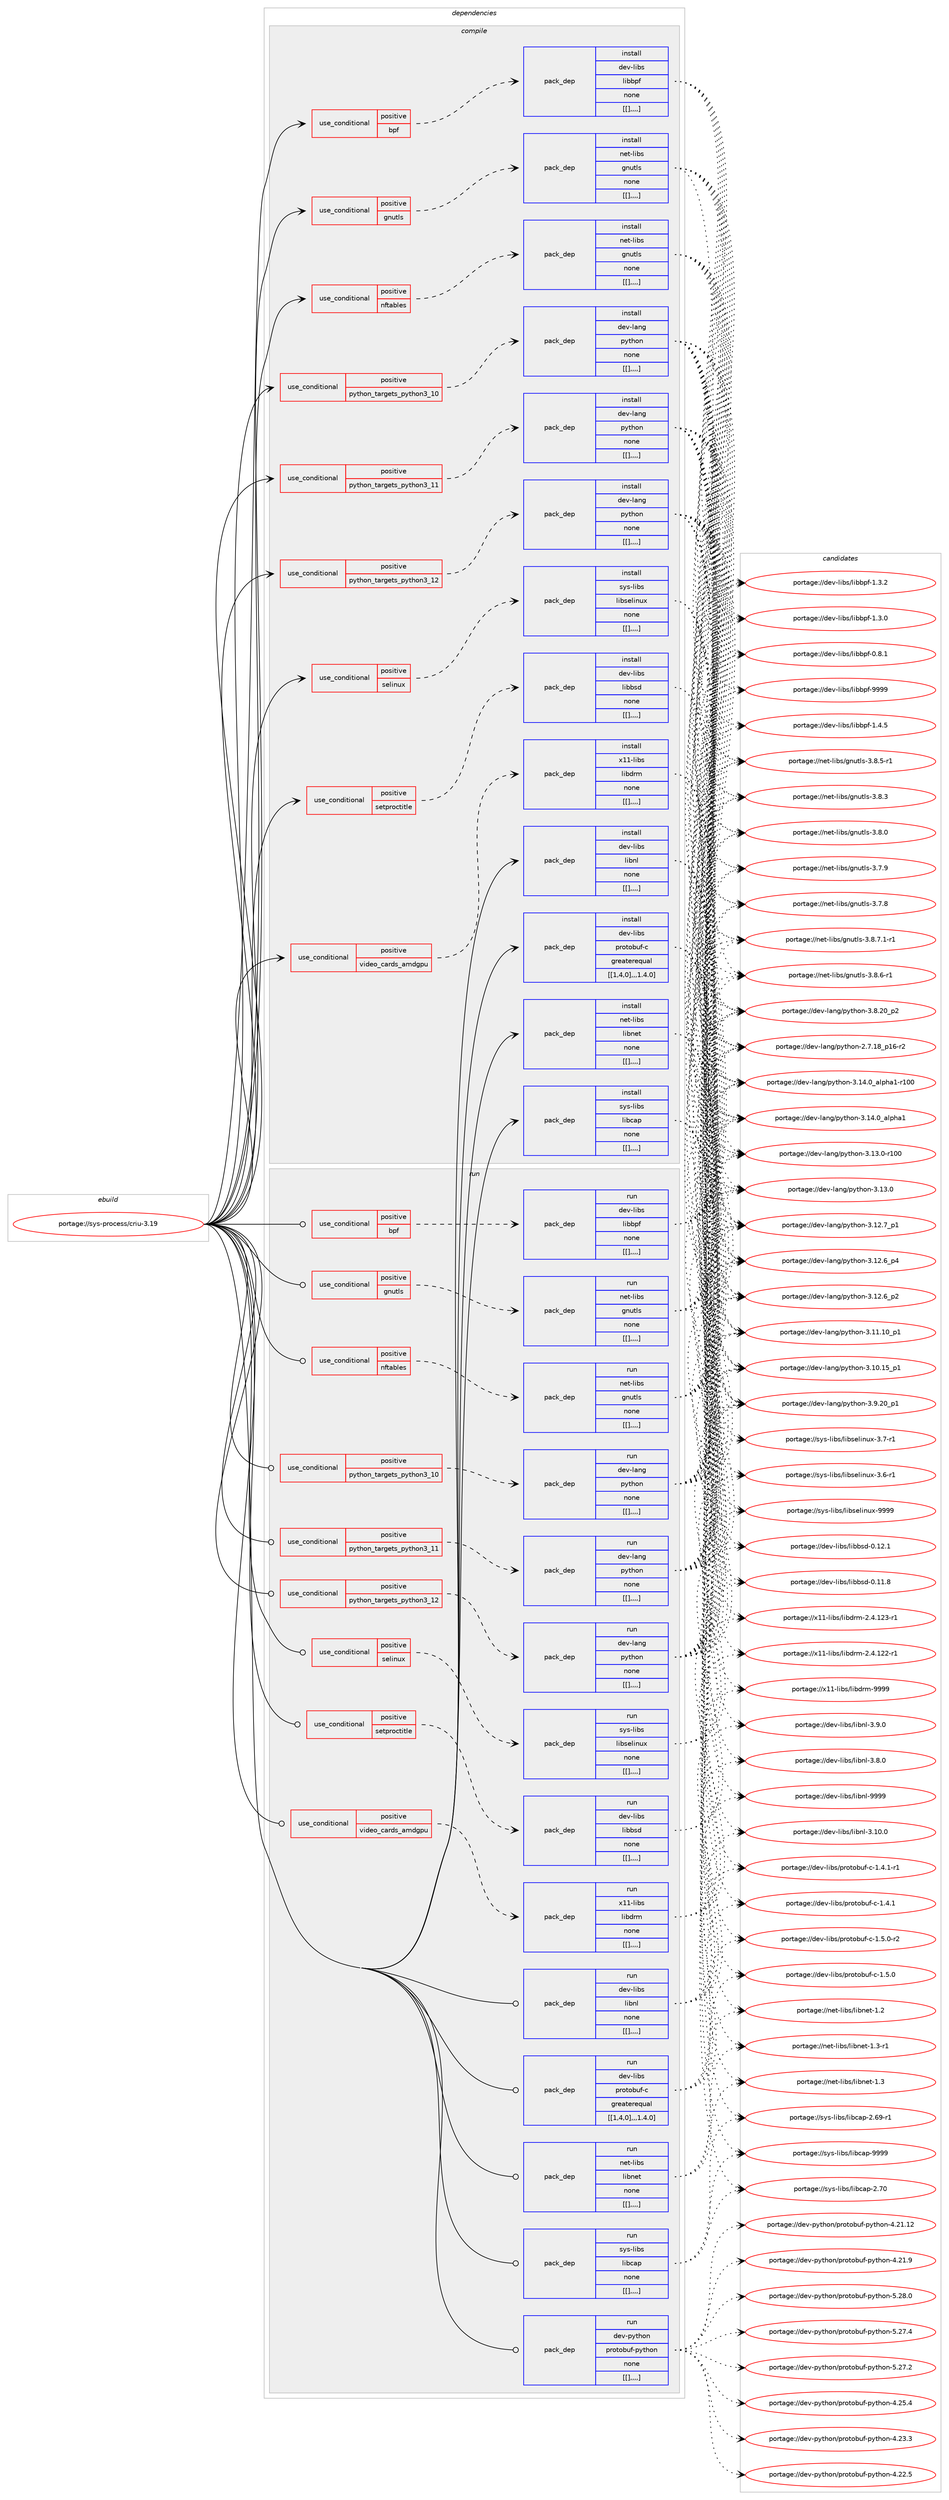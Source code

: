 digraph prolog {

# *************
# Graph options
# *************

newrank=true;
concentrate=true;
compound=true;
graph [rankdir=LR,fontname=Helvetica,fontsize=10,ranksep=1.5];#, ranksep=2.5, nodesep=0.2];
edge  [arrowhead=vee];
node  [fontname=Helvetica,fontsize=10];

# **********
# The ebuild
# **********

subgraph cluster_leftcol {
color=gray;
label=<<i>ebuild</i>>;
id [label="portage://sys-process/criu-3.19", color=red, width=4, href="../sys-process/criu-3.19.svg"];
}

# ****************
# The dependencies
# ****************

subgraph cluster_midcol {
color=gray;
label=<<i>dependencies</i>>;
subgraph cluster_compile {
fillcolor="#eeeeee";
style=filled;
label=<<i>compile</i>>;
subgraph cond125380 {
dependency467293 [label=<<TABLE BORDER="0" CELLBORDER="1" CELLSPACING="0" CELLPADDING="4"><TR><TD ROWSPAN="3" CELLPADDING="10">use_conditional</TD></TR><TR><TD>positive</TD></TR><TR><TD>bpf</TD></TR></TABLE>>, shape=none, color=red];
subgraph pack338648 {
dependency467311 [label=<<TABLE BORDER="0" CELLBORDER="1" CELLSPACING="0" CELLPADDING="4" WIDTH="220"><TR><TD ROWSPAN="6" CELLPADDING="30">pack_dep</TD></TR><TR><TD WIDTH="110">install</TD></TR><TR><TD>dev-libs</TD></TR><TR><TD>libbpf</TD></TR><TR><TD>none</TD></TR><TR><TD>[[],,,,]</TD></TR></TABLE>>, shape=none, color=blue];
}
dependency467293:e -> dependency467311:w [weight=20,style="dashed",arrowhead="vee"];
}
id:e -> dependency467293:w [weight=20,style="solid",arrowhead="vee"];
subgraph cond125394 {
dependency467318 [label=<<TABLE BORDER="0" CELLBORDER="1" CELLSPACING="0" CELLPADDING="4"><TR><TD ROWSPAN="3" CELLPADDING="10">use_conditional</TD></TR><TR><TD>positive</TD></TR><TR><TD>gnutls</TD></TR></TABLE>>, shape=none, color=red];
subgraph pack338654 {
dependency467322 [label=<<TABLE BORDER="0" CELLBORDER="1" CELLSPACING="0" CELLPADDING="4" WIDTH="220"><TR><TD ROWSPAN="6" CELLPADDING="30">pack_dep</TD></TR><TR><TD WIDTH="110">install</TD></TR><TR><TD>net-libs</TD></TR><TR><TD>gnutls</TD></TR><TR><TD>none</TD></TR><TR><TD>[[],,,,]</TD></TR></TABLE>>, shape=none, color=blue];
}
dependency467318:e -> dependency467322:w [weight=20,style="dashed",arrowhead="vee"];
}
id:e -> dependency467318:w [weight=20,style="solid",arrowhead="vee"];
subgraph cond125403 {
dependency467387 [label=<<TABLE BORDER="0" CELLBORDER="1" CELLSPACING="0" CELLPADDING="4"><TR><TD ROWSPAN="3" CELLPADDING="10">use_conditional</TD></TR><TR><TD>positive</TD></TR><TR><TD>nftables</TD></TR></TABLE>>, shape=none, color=red];
subgraph pack338701 {
dependency467389 [label=<<TABLE BORDER="0" CELLBORDER="1" CELLSPACING="0" CELLPADDING="4" WIDTH="220"><TR><TD ROWSPAN="6" CELLPADDING="30">pack_dep</TD></TR><TR><TD WIDTH="110">install</TD></TR><TR><TD>net-libs</TD></TR><TR><TD>gnutls</TD></TR><TR><TD>none</TD></TR><TR><TD>[[],,,,]</TD></TR></TABLE>>, shape=none, color=blue];
}
dependency467387:e -> dependency467389:w [weight=20,style="dashed",arrowhead="vee"];
}
id:e -> dependency467387:w [weight=20,style="solid",arrowhead="vee"];
subgraph cond125452 {
dependency467479 [label=<<TABLE BORDER="0" CELLBORDER="1" CELLSPACING="0" CELLPADDING="4"><TR><TD ROWSPAN="3" CELLPADDING="10">use_conditional</TD></TR><TR><TD>positive</TD></TR><TR><TD>python_targets_python3_10</TD></TR></TABLE>>, shape=none, color=red];
subgraph pack338776 {
dependency467521 [label=<<TABLE BORDER="0" CELLBORDER="1" CELLSPACING="0" CELLPADDING="4" WIDTH="220"><TR><TD ROWSPAN="6" CELLPADDING="30">pack_dep</TD></TR><TR><TD WIDTH="110">install</TD></TR><TR><TD>dev-lang</TD></TR><TR><TD>python</TD></TR><TR><TD>none</TD></TR><TR><TD>[[],,,,]</TD></TR></TABLE>>, shape=none, color=blue];
}
dependency467479:e -> dependency467521:w [weight=20,style="dashed",arrowhead="vee"];
}
id:e -> dependency467479:w [weight=20,style="solid",arrowhead="vee"];
subgraph cond125462 {
dependency467525 [label=<<TABLE BORDER="0" CELLBORDER="1" CELLSPACING="0" CELLPADDING="4"><TR><TD ROWSPAN="3" CELLPADDING="10">use_conditional</TD></TR><TR><TD>positive</TD></TR><TR><TD>python_targets_python3_11</TD></TR></TABLE>>, shape=none, color=red];
subgraph pack338794 {
dependency467546 [label=<<TABLE BORDER="0" CELLBORDER="1" CELLSPACING="0" CELLPADDING="4" WIDTH="220"><TR><TD ROWSPAN="6" CELLPADDING="30">pack_dep</TD></TR><TR><TD WIDTH="110">install</TD></TR><TR><TD>dev-lang</TD></TR><TR><TD>python</TD></TR><TR><TD>none</TD></TR><TR><TD>[[],,,,]</TD></TR></TABLE>>, shape=none, color=blue];
}
dependency467525:e -> dependency467546:w [weight=20,style="dashed",arrowhead="vee"];
}
id:e -> dependency467525:w [weight=20,style="solid",arrowhead="vee"];
subgraph cond125487 {
dependency467608 [label=<<TABLE BORDER="0" CELLBORDER="1" CELLSPACING="0" CELLPADDING="4"><TR><TD ROWSPAN="3" CELLPADDING="10">use_conditional</TD></TR><TR><TD>positive</TD></TR><TR><TD>python_targets_python3_12</TD></TR></TABLE>>, shape=none, color=red];
subgraph pack338875 {
dependency467689 [label=<<TABLE BORDER="0" CELLBORDER="1" CELLSPACING="0" CELLPADDING="4" WIDTH="220"><TR><TD ROWSPAN="6" CELLPADDING="30">pack_dep</TD></TR><TR><TD WIDTH="110">install</TD></TR><TR><TD>dev-lang</TD></TR><TR><TD>python</TD></TR><TR><TD>none</TD></TR><TR><TD>[[],,,,]</TD></TR></TABLE>>, shape=none, color=blue];
}
dependency467608:e -> dependency467689:w [weight=20,style="dashed",arrowhead="vee"];
}
id:e -> dependency467608:w [weight=20,style="solid",arrowhead="vee"];
subgraph cond125527 {
dependency467715 [label=<<TABLE BORDER="0" CELLBORDER="1" CELLSPACING="0" CELLPADDING="4"><TR><TD ROWSPAN="3" CELLPADDING="10">use_conditional</TD></TR><TR><TD>positive</TD></TR><TR><TD>selinux</TD></TR></TABLE>>, shape=none, color=red];
subgraph pack338930 {
dependency467731 [label=<<TABLE BORDER="0" CELLBORDER="1" CELLSPACING="0" CELLPADDING="4" WIDTH="220"><TR><TD ROWSPAN="6" CELLPADDING="30">pack_dep</TD></TR><TR><TD WIDTH="110">install</TD></TR><TR><TD>sys-libs</TD></TR><TR><TD>libselinux</TD></TR><TR><TD>none</TD></TR><TR><TD>[[],,,,]</TD></TR></TABLE>>, shape=none, color=blue];
}
dependency467715:e -> dependency467731:w [weight=20,style="dashed",arrowhead="vee"];
}
id:e -> dependency467715:w [weight=20,style="solid",arrowhead="vee"];
subgraph cond125535 {
dependency467754 [label=<<TABLE BORDER="0" CELLBORDER="1" CELLSPACING="0" CELLPADDING="4"><TR><TD ROWSPAN="3" CELLPADDING="10">use_conditional</TD></TR><TR><TD>positive</TD></TR><TR><TD>setproctitle</TD></TR></TABLE>>, shape=none, color=red];
subgraph pack338945 {
dependency467785 [label=<<TABLE BORDER="0" CELLBORDER="1" CELLSPACING="0" CELLPADDING="4" WIDTH="220"><TR><TD ROWSPAN="6" CELLPADDING="30">pack_dep</TD></TR><TR><TD WIDTH="110">install</TD></TR><TR><TD>dev-libs</TD></TR><TR><TD>libbsd</TD></TR><TR><TD>none</TD></TR><TR><TD>[[],,,,]</TD></TR></TABLE>>, shape=none, color=blue];
}
dependency467754:e -> dependency467785:w [weight=20,style="dashed",arrowhead="vee"];
}
id:e -> dependency467754:w [weight=20,style="solid",arrowhead="vee"];
subgraph cond125549 {
dependency467791 [label=<<TABLE BORDER="0" CELLBORDER="1" CELLSPACING="0" CELLPADDING="4"><TR><TD ROWSPAN="3" CELLPADDING="10">use_conditional</TD></TR><TR><TD>positive</TD></TR><TR><TD>video_cards_amdgpu</TD></TR></TABLE>>, shape=none, color=red];
subgraph pack338989 {
dependency467852 [label=<<TABLE BORDER="0" CELLBORDER="1" CELLSPACING="0" CELLPADDING="4" WIDTH="220"><TR><TD ROWSPAN="6" CELLPADDING="30">pack_dep</TD></TR><TR><TD WIDTH="110">install</TD></TR><TR><TD>x11-libs</TD></TR><TR><TD>libdrm</TD></TR><TR><TD>none</TD></TR><TR><TD>[[],,,,]</TD></TR></TABLE>>, shape=none, color=blue];
}
dependency467791:e -> dependency467852:w [weight=20,style="dashed",arrowhead="vee"];
}
id:e -> dependency467791:w [weight=20,style="solid",arrowhead="vee"];
subgraph pack339014 {
dependency467859 [label=<<TABLE BORDER="0" CELLBORDER="1" CELLSPACING="0" CELLPADDING="4" WIDTH="220"><TR><TD ROWSPAN="6" CELLPADDING="30">pack_dep</TD></TR><TR><TD WIDTH="110">install</TD></TR><TR><TD>dev-libs</TD></TR><TR><TD>libnl</TD></TR><TR><TD>none</TD></TR><TR><TD>[[],,,,]</TD></TR></TABLE>>, shape=none, color=blue];
}
id:e -> dependency467859:w [weight=20,style="solid",arrowhead="vee"];
subgraph pack339016 {
dependency467865 [label=<<TABLE BORDER="0" CELLBORDER="1" CELLSPACING="0" CELLPADDING="4" WIDTH="220"><TR><TD ROWSPAN="6" CELLPADDING="30">pack_dep</TD></TR><TR><TD WIDTH="110">install</TD></TR><TR><TD>dev-libs</TD></TR><TR><TD>protobuf-c</TD></TR><TR><TD>greaterequal</TD></TR><TR><TD>[[1,4,0],,,1.4.0]</TD></TR></TABLE>>, shape=none, color=blue];
}
id:e -> dependency467865:w [weight=20,style="solid",arrowhead="vee"];
subgraph pack339019 {
dependency467872 [label=<<TABLE BORDER="0" CELLBORDER="1" CELLSPACING="0" CELLPADDING="4" WIDTH="220"><TR><TD ROWSPAN="6" CELLPADDING="30">pack_dep</TD></TR><TR><TD WIDTH="110">install</TD></TR><TR><TD>net-libs</TD></TR><TR><TD>libnet</TD></TR><TR><TD>none</TD></TR><TR><TD>[[],,,,]</TD></TR></TABLE>>, shape=none, color=blue];
}
id:e -> dependency467872:w [weight=20,style="solid",arrowhead="vee"];
subgraph pack339029 {
dependency467918 [label=<<TABLE BORDER="0" CELLBORDER="1" CELLSPACING="0" CELLPADDING="4" WIDTH="220"><TR><TD ROWSPAN="6" CELLPADDING="30">pack_dep</TD></TR><TR><TD WIDTH="110">install</TD></TR><TR><TD>sys-libs</TD></TR><TR><TD>libcap</TD></TR><TR><TD>none</TD></TR><TR><TD>[[],,,,]</TD></TR></TABLE>>, shape=none, color=blue];
}
id:e -> dependency467918:w [weight=20,style="solid",arrowhead="vee"];
}
subgraph cluster_compileandrun {
fillcolor="#eeeeee";
style=filled;
label=<<i>compile and run</i>>;
}
subgraph cluster_run {
fillcolor="#eeeeee";
style=filled;
label=<<i>run</i>>;
subgraph cond125619 {
dependency467973 [label=<<TABLE BORDER="0" CELLBORDER="1" CELLSPACING="0" CELLPADDING="4"><TR><TD ROWSPAN="3" CELLPADDING="10">use_conditional</TD></TR><TR><TD>positive</TD></TR><TR><TD>bpf</TD></TR></TABLE>>, shape=none, color=red];
subgraph pack339101 {
dependency468020 [label=<<TABLE BORDER="0" CELLBORDER="1" CELLSPACING="0" CELLPADDING="4" WIDTH="220"><TR><TD ROWSPAN="6" CELLPADDING="30">pack_dep</TD></TR><TR><TD WIDTH="110">run</TD></TR><TR><TD>dev-libs</TD></TR><TR><TD>libbpf</TD></TR><TR><TD>none</TD></TR><TR><TD>[[],,,,]</TD></TR></TABLE>>, shape=none, color=blue];
}
dependency467973:e -> dependency468020:w [weight=20,style="dashed",arrowhead="vee"];
}
id:e -> dependency467973:w [weight=20,style="solid",arrowhead="odot"];
subgraph cond125657 {
dependency468105 [label=<<TABLE BORDER="0" CELLBORDER="1" CELLSPACING="0" CELLPADDING="4"><TR><TD ROWSPAN="3" CELLPADDING="10">use_conditional</TD></TR><TR><TD>positive</TD></TR><TR><TD>gnutls</TD></TR></TABLE>>, shape=none, color=red];
subgraph pack339172 {
dependency468107 [label=<<TABLE BORDER="0" CELLBORDER="1" CELLSPACING="0" CELLPADDING="4" WIDTH="220"><TR><TD ROWSPAN="6" CELLPADDING="30">pack_dep</TD></TR><TR><TD WIDTH="110">run</TD></TR><TR><TD>net-libs</TD></TR><TR><TD>gnutls</TD></TR><TR><TD>none</TD></TR><TR><TD>[[],,,,]</TD></TR></TABLE>>, shape=none, color=blue];
}
dependency468105:e -> dependency468107:w [weight=20,style="dashed",arrowhead="vee"];
}
id:e -> dependency468105:w [weight=20,style="solid",arrowhead="odot"];
subgraph cond125664 {
dependency468131 [label=<<TABLE BORDER="0" CELLBORDER="1" CELLSPACING="0" CELLPADDING="4"><TR><TD ROWSPAN="3" CELLPADDING="10">use_conditional</TD></TR><TR><TD>positive</TD></TR><TR><TD>nftables</TD></TR></TABLE>>, shape=none, color=red];
subgraph pack339189 {
dependency468163 [label=<<TABLE BORDER="0" CELLBORDER="1" CELLSPACING="0" CELLPADDING="4" WIDTH="220"><TR><TD ROWSPAN="6" CELLPADDING="30">pack_dep</TD></TR><TR><TD WIDTH="110">run</TD></TR><TR><TD>net-libs</TD></TR><TR><TD>gnutls</TD></TR><TR><TD>none</TD></TR><TR><TD>[[],,,,]</TD></TR></TABLE>>, shape=none, color=blue];
}
dependency468131:e -> dependency468163:w [weight=20,style="dashed",arrowhead="vee"];
}
id:e -> dependency468131:w [weight=20,style="solid",arrowhead="odot"];
subgraph cond125677 {
dependency468189 [label=<<TABLE BORDER="0" CELLBORDER="1" CELLSPACING="0" CELLPADDING="4"><TR><TD ROWSPAN="3" CELLPADDING="10">use_conditional</TD></TR><TR><TD>positive</TD></TR><TR><TD>python_targets_python3_10</TD></TR></TABLE>>, shape=none, color=red];
subgraph pack339229 {
dependency468204 [label=<<TABLE BORDER="0" CELLBORDER="1" CELLSPACING="0" CELLPADDING="4" WIDTH="220"><TR><TD ROWSPAN="6" CELLPADDING="30">pack_dep</TD></TR><TR><TD WIDTH="110">run</TD></TR><TR><TD>dev-lang</TD></TR><TR><TD>python</TD></TR><TR><TD>none</TD></TR><TR><TD>[[],,,,]</TD></TR></TABLE>>, shape=none, color=blue];
}
dependency468189:e -> dependency468204:w [weight=20,style="dashed",arrowhead="vee"];
}
id:e -> dependency468189:w [weight=20,style="solid",arrowhead="odot"];
subgraph cond125692 {
dependency468226 [label=<<TABLE BORDER="0" CELLBORDER="1" CELLSPACING="0" CELLPADDING="4"><TR><TD ROWSPAN="3" CELLPADDING="10">use_conditional</TD></TR><TR><TD>positive</TD></TR><TR><TD>python_targets_python3_11</TD></TR></TABLE>>, shape=none, color=red];
subgraph pack339301 {
dependency468309 [label=<<TABLE BORDER="0" CELLBORDER="1" CELLSPACING="0" CELLPADDING="4" WIDTH="220"><TR><TD ROWSPAN="6" CELLPADDING="30">pack_dep</TD></TR><TR><TD WIDTH="110">run</TD></TR><TR><TD>dev-lang</TD></TR><TR><TD>python</TD></TR><TR><TD>none</TD></TR><TR><TD>[[],,,,]</TD></TR></TABLE>>, shape=none, color=blue];
}
dependency468226:e -> dependency468309:w [weight=20,style="dashed",arrowhead="vee"];
}
id:e -> dependency468226:w [weight=20,style="solid",arrowhead="odot"];
subgraph cond125712 {
dependency468361 [label=<<TABLE BORDER="0" CELLBORDER="1" CELLSPACING="0" CELLPADDING="4"><TR><TD ROWSPAN="3" CELLPADDING="10">use_conditional</TD></TR><TR><TD>positive</TD></TR><TR><TD>python_targets_python3_12</TD></TR></TABLE>>, shape=none, color=red];
subgraph pack339350 {
dependency468364 [label=<<TABLE BORDER="0" CELLBORDER="1" CELLSPACING="0" CELLPADDING="4" WIDTH="220"><TR><TD ROWSPAN="6" CELLPADDING="30">pack_dep</TD></TR><TR><TD WIDTH="110">run</TD></TR><TR><TD>dev-lang</TD></TR><TR><TD>python</TD></TR><TR><TD>none</TD></TR><TR><TD>[[],,,,]</TD></TR></TABLE>>, shape=none, color=blue];
}
dependency468361:e -> dependency468364:w [weight=20,style="dashed",arrowhead="vee"];
}
id:e -> dependency468361:w [weight=20,style="solid",arrowhead="odot"];
subgraph cond125716 {
dependency468368 [label=<<TABLE BORDER="0" CELLBORDER="1" CELLSPACING="0" CELLPADDING="4"><TR><TD ROWSPAN="3" CELLPADDING="10">use_conditional</TD></TR><TR><TD>positive</TD></TR><TR><TD>selinux</TD></TR></TABLE>>, shape=none, color=red];
subgraph pack339358 {
dependency468387 [label=<<TABLE BORDER="0" CELLBORDER="1" CELLSPACING="0" CELLPADDING="4" WIDTH="220"><TR><TD ROWSPAN="6" CELLPADDING="30">pack_dep</TD></TR><TR><TD WIDTH="110">run</TD></TR><TR><TD>sys-libs</TD></TR><TR><TD>libselinux</TD></TR><TR><TD>none</TD></TR><TR><TD>[[],,,,]</TD></TR></TABLE>>, shape=none, color=blue];
}
dependency468368:e -> dependency468387:w [weight=20,style="dashed",arrowhead="vee"];
}
id:e -> dependency468368:w [weight=20,style="solid",arrowhead="odot"];
subgraph cond125724 {
dependency468436 [label=<<TABLE BORDER="0" CELLBORDER="1" CELLSPACING="0" CELLPADDING="4"><TR><TD ROWSPAN="3" CELLPADDING="10">use_conditional</TD></TR><TR><TD>positive</TD></TR><TR><TD>setproctitle</TD></TR></TABLE>>, shape=none, color=red];
subgraph pack339396 {
dependency468485 [label=<<TABLE BORDER="0" CELLBORDER="1" CELLSPACING="0" CELLPADDING="4" WIDTH="220"><TR><TD ROWSPAN="6" CELLPADDING="30">pack_dep</TD></TR><TR><TD WIDTH="110">run</TD></TR><TR><TD>dev-libs</TD></TR><TR><TD>libbsd</TD></TR><TR><TD>none</TD></TR><TR><TD>[[],,,,]</TD></TR></TABLE>>, shape=none, color=blue];
}
dependency468436:e -> dependency468485:w [weight=20,style="dashed",arrowhead="vee"];
}
id:e -> dependency468436:w [weight=20,style="solid",arrowhead="odot"];
subgraph cond125742 {
dependency468499 [label=<<TABLE BORDER="0" CELLBORDER="1" CELLSPACING="0" CELLPADDING="4"><TR><TD ROWSPAN="3" CELLPADDING="10">use_conditional</TD></TR><TR><TD>positive</TD></TR><TR><TD>video_cards_amdgpu</TD></TR></TABLE>>, shape=none, color=red];
subgraph pack339437 {
dependency468501 [label=<<TABLE BORDER="0" CELLBORDER="1" CELLSPACING="0" CELLPADDING="4" WIDTH="220"><TR><TD ROWSPAN="6" CELLPADDING="30">pack_dep</TD></TR><TR><TD WIDTH="110">run</TD></TR><TR><TD>x11-libs</TD></TR><TR><TD>libdrm</TD></TR><TR><TD>none</TD></TR><TR><TD>[[],,,,]</TD></TR></TABLE>>, shape=none, color=blue];
}
dependency468499:e -> dependency468501:w [weight=20,style="dashed",arrowhead="vee"];
}
id:e -> dependency468499:w [weight=20,style="solid",arrowhead="odot"];
subgraph pack339459 {
dependency468538 [label=<<TABLE BORDER="0" CELLBORDER="1" CELLSPACING="0" CELLPADDING="4" WIDTH="220"><TR><TD ROWSPAN="6" CELLPADDING="30">pack_dep</TD></TR><TR><TD WIDTH="110">run</TD></TR><TR><TD>dev-libs</TD></TR><TR><TD>libnl</TD></TR><TR><TD>none</TD></TR><TR><TD>[[],,,,]</TD></TR></TABLE>>, shape=none, color=blue];
}
id:e -> dependency468538:w [weight=20,style="solid",arrowhead="odot"];
subgraph pack339488 {
dependency468564 [label=<<TABLE BORDER="0" CELLBORDER="1" CELLSPACING="0" CELLPADDING="4" WIDTH="220"><TR><TD ROWSPAN="6" CELLPADDING="30">pack_dep</TD></TR><TR><TD WIDTH="110">run</TD></TR><TR><TD>dev-libs</TD></TR><TR><TD>protobuf-c</TD></TR><TR><TD>greaterequal</TD></TR><TR><TD>[[1,4,0],,,1.4.0]</TD></TR></TABLE>>, shape=none, color=blue];
}
id:e -> dependency468564:w [weight=20,style="solid",arrowhead="odot"];
subgraph pack339498 {
dependency468576 [label=<<TABLE BORDER="0" CELLBORDER="1" CELLSPACING="0" CELLPADDING="4" WIDTH="220"><TR><TD ROWSPAN="6" CELLPADDING="30">pack_dep</TD></TR><TR><TD WIDTH="110">run</TD></TR><TR><TD>dev-python</TD></TR><TR><TD>protobuf-python</TD></TR><TR><TD>none</TD></TR><TR><TD>[[],,,,]</TD></TR></TABLE>>, shape=none, color=blue];
}
id:e -> dependency468576:w [weight=20,style="solid",arrowhead="odot"];
subgraph pack339513 {
dependency468628 [label=<<TABLE BORDER="0" CELLBORDER="1" CELLSPACING="0" CELLPADDING="4" WIDTH="220"><TR><TD ROWSPAN="6" CELLPADDING="30">pack_dep</TD></TR><TR><TD WIDTH="110">run</TD></TR><TR><TD>net-libs</TD></TR><TR><TD>libnet</TD></TR><TR><TD>none</TD></TR><TR><TD>[[],,,,]</TD></TR></TABLE>>, shape=none, color=blue];
}
id:e -> dependency468628:w [weight=20,style="solid",arrowhead="odot"];
subgraph pack339546 {
dependency468645 [label=<<TABLE BORDER="0" CELLBORDER="1" CELLSPACING="0" CELLPADDING="4" WIDTH="220"><TR><TD ROWSPAN="6" CELLPADDING="30">pack_dep</TD></TR><TR><TD WIDTH="110">run</TD></TR><TR><TD>sys-libs</TD></TR><TR><TD>libcap</TD></TR><TR><TD>none</TD></TR><TR><TD>[[],,,,]</TD></TR></TABLE>>, shape=none, color=blue];
}
id:e -> dependency468645:w [weight=20,style="solid",arrowhead="odot"];
}
}

# **************
# The candidates
# **************

subgraph cluster_choices {
rank=same;
color=gray;
label=<<i>candidates</i>>;

subgraph choice339316 {
color=black;
nodesep=1;
choice10010111845108105981154710810598981121024557575757 [label="portage://dev-libs/libbpf-9999", color=red, width=4,href="../dev-libs/libbpf-9999.svg"];
choice1001011184510810598115471081059898112102454946524653 [label="portage://dev-libs/libbpf-1.4.5", color=red, width=4,href="../dev-libs/libbpf-1.4.5.svg"];
choice1001011184510810598115471081059898112102454946514650 [label="portage://dev-libs/libbpf-1.3.2", color=red, width=4,href="../dev-libs/libbpf-1.3.2.svg"];
choice1001011184510810598115471081059898112102454946514648 [label="portage://dev-libs/libbpf-1.3.0", color=red, width=4,href="../dev-libs/libbpf-1.3.0.svg"];
choice1001011184510810598115471081059898112102454846564649 [label="portage://dev-libs/libbpf-0.8.1", color=red, width=4,href="../dev-libs/libbpf-0.8.1.svg"];
dependency467311:e -> choice10010111845108105981154710810598981121024557575757:w [style=dotted,weight="100"];
dependency467311:e -> choice1001011184510810598115471081059898112102454946524653:w [style=dotted,weight="100"];
dependency467311:e -> choice1001011184510810598115471081059898112102454946514650:w [style=dotted,weight="100"];
dependency467311:e -> choice1001011184510810598115471081059898112102454946514648:w [style=dotted,weight="100"];
dependency467311:e -> choice1001011184510810598115471081059898112102454846564649:w [style=dotted,weight="100"];
}
subgraph choice339325 {
color=black;
nodesep=1;
choice11010111645108105981154710311011711610811545514656465546494511449 [label="portage://net-libs/gnutls-3.8.7.1-r1", color=red, width=4,href="../net-libs/gnutls-3.8.7.1-r1.svg"];
choice1101011164510810598115471031101171161081154551465646544511449 [label="portage://net-libs/gnutls-3.8.6-r1", color=red, width=4,href="../net-libs/gnutls-3.8.6-r1.svg"];
choice1101011164510810598115471031101171161081154551465646534511449 [label="portage://net-libs/gnutls-3.8.5-r1", color=red, width=4,href="../net-libs/gnutls-3.8.5-r1.svg"];
choice110101116451081059811547103110117116108115455146564651 [label="portage://net-libs/gnutls-3.8.3", color=red, width=4,href="../net-libs/gnutls-3.8.3.svg"];
choice110101116451081059811547103110117116108115455146564648 [label="portage://net-libs/gnutls-3.8.0", color=red, width=4,href="../net-libs/gnutls-3.8.0.svg"];
choice110101116451081059811547103110117116108115455146554657 [label="portage://net-libs/gnutls-3.7.9", color=red, width=4,href="../net-libs/gnutls-3.7.9.svg"];
choice110101116451081059811547103110117116108115455146554656 [label="portage://net-libs/gnutls-3.7.8", color=red, width=4,href="../net-libs/gnutls-3.7.8.svg"];
dependency467322:e -> choice11010111645108105981154710311011711610811545514656465546494511449:w [style=dotted,weight="100"];
dependency467322:e -> choice1101011164510810598115471031101171161081154551465646544511449:w [style=dotted,weight="100"];
dependency467322:e -> choice1101011164510810598115471031101171161081154551465646534511449:w [style=dotted,weight="100"];
dependency467322:e -> choice110101116451081059811547103110117116108115455146564651:w [style=dotted,weight="100"];
dependency467322:e -> choice110101116451081059811547103110117116108115455146564648:w [style=dotted,weight="100"];
dependency467322:e -> choice110101116451081059811547103110117116108115455146554657:w [style=dotted,weight="100"];
dependency467322:e -> choice110101116451081059811547103110117116108115455146554656:w [style=dotted,weight="100"];
}
subgraph choice339338 {
color=black;
nodesep=1;
choice11010111645108105981154710311011711610811545514656465546494511449 [label="portage://net-libs/gnutls-3.8.7.1-r1", color=red, width=4,href="../net-libs/gnutls-3.8.7.1-r1.svg"];
choice1101011164510810598115471031101171161081154551465646544511449 [label="portage://net-libs/gnutls-3.8.6-r1", color=red, width=4,href="../net-libs/gnutls-3.8.6-r1.svg"];
choice1101011164510810598115471031101171161081154551465646534511449 [label="portage://net-libs/gnutls-3.8.5-r1", color=red, width=4,href="../net-libs/gnutls-3.8.5-r1.svg"];
choice110101116451081059811547103110117116108115455146564651 [label="portage://net-libs/gnutls-3.8.3", color=red, width=4,href="../net-libs/gnutls-3.8.3.svg"];
choice110101116451081059811547103110117116108115455146564648 [label="portage://net-libs/gnutls-3.8.0", color=red, width=4,href="../net-libs/gnutls-3.8.0.svg"];
choice110101116451081059811547103110117116108115455146554657 [label="portage://net-libs/gnutls-3.7.9", color=red, width=4,href="../net-libs/gnutls-3.7.9.svg"];
choice110101116451081059811547103110117116108115455146554656 [label="portage://net-libs/gnutls-3.7.8", color=red, width=4,href="../net-libs/gnutls-3.7.8.svg"];
dependency467389:e -> choice11010111645108105981154710311011711610811545514656465546494511449:w [style=dotted,weight="100"];
dependency467389:e -> choice1101011164510810598115471031101171161081154551465646544511449:w [style=dotted,weight="100"];
dependency467389:e -> choice1101011164510810598115471031101171161081154551465646534511449:w [style=dotted,weight="100"];
dependency467389:e -> choice110101116451081059811547103110117116108115455146564651:w [style=dotted,weight="100"];
dependency467389:e -> choice110101116451081059811547103110117116108115455146564648:w [style=dotted,weight="100"];
dependency467389:e -> choice110101116451081059811547103110117116108115455146554657:w [style=dotted,weight="100"];
dependency467389:e -> choice110101116451081059811547103110117116108115455146554656:w [style=dotted,weight="100"];
}
subgraph choice339360 {
color=black;
nodesep=1;
choice100101118451089711010347112121116104111110455146495246489597108112104974945114494848 [label="portage://dev-lang/python-3.14.0_alpha1-r100", color=red, width=4,href="../dev-lang/python-3.14.0_alpha1-r100.svg"];
choice1001011184510897110103471121211161041111104551464952464895971081121049749 [label="portage://dev-lang/python-3.14.0_alpha1", color=red, width=4,href="../dev-lang/python-3.14.0_alpha1.svg"];
choice1001011184510897110103471121211161041111104551464951464845114494848 [label="portage://dev-lang/python-3.13.0-r100", color=red, width=4,href="../dev-lang/python-3.13.0-r100.svg"];
choice10010111845108971101034711212111610411111045514649514648 [label="portage://dev-lang/python-3.13.0", color=red, width=4,href="../dev-lang/python-3.13.0.svg"];
choice100101118451089711010347112121116104111110455146495046559511249 [label="portage://dev-lang/python-3.12.7_p1", color=red, width=4,href="../dev-lang/python-3.12.7_p1.svg"];
choice100101118451089711010347112121116104111110455146495046549511252 [label="portage://dev-lang/python-3.12.6_p4", color=red, width=4,href="../dev-lang/python-3.12.6_p4.svg"];
choice100101118451089711010347112121116104111110455146495046549511250 [label="portage://dev-lang/python-3.12.6_p2", color=red, width=4,href="../dev-lang/python-3.12.6_p2.svg"];
choice10010111845108971101034711212111610411111045514649494649489511249 [label="portage://dev-lang/python-3.11.10_p1", color=red, width=4,href="../dev-lang/python-3.11.10_p1.svg"];
choice10010111845108971101034711212111610411111045514649484649539511249 [label="portage://dev-lang/python-3.10.15_p1", color=red, width=4,href="../dev-lang/python-3.10.15_p1.svg"];
choice100101118451089711010347112121116104111110455146574650489511249 [label="portage://dev-lang/python-3.9.20_p1", color=red, width=4,href="../dev-lang/python-3.9.20_p1.svg"];
choice100101118451089711010347112121116104111110455146564650489511250 [label="portage://dev-lang/python-3.8.20_p2", color=red, width=4,href="../dev-lang/python-3.8.20_p2.svg"];
choice100101118451089711010347112121116104111110455046554649569511249544511450 [label="portage://dev-lang/python-2.7.18_p16-r2", color=red, width=4,href="../dev-lang/python-2.7.18_p16-r2.svg"];
dependency467521:e -> choice100101118451089711010347112121116104111110455146495246489597108112104974945114494848:w [style=dotted,weight="100"];
dependency467521:e -> choice1001011184510897110103471121211161041111104551464952464895971081121049749:w [style=dotted,weight="100"];
dependency467521:e -> choice1001011184510897110103471121211161041111104551464951464845114494848:w [style=dotted,weight="100"];
dependency467521:e -> choice10010111845108971101034711212111610411111045514649514648:w [style=dotted,weight="100"];
dependency467521:e -> choice100101118451089711010347112121116104111110455146495046559511249:w [style=dotted,weight="100"];
dependency467521:e -> choice100101118451089711010347112121116104111110455146495046549511252:w [style=dotted,weight="100"];
dependency467521:e -> choice100101118451089711010347112121116104111110455146495046549511250:w [style=dotted,weight="100"];
dependency467521:e -> choice10010111845108971101034711212111610411111045514649494649489511249:w [style=dotted,weight="100"];
dependency467521:e -> choice10010111845108971101034711212111610411111045514649484649539511249:w [style=dotted,weight="100"];
dependency467521:e -> choice100101118451089711010347112121116104111110455146574650489511249:w [style=dotted,weight="100"];
dependency467521:e -> choice100101118451089711010347112121116104111110455146564650489511250:w [style=dotted,weight="100"];
dependency467521:e -> choice100101118451089711010347112121116104111110455046554649569511249544511450:w [style=dotted,weight="100"];
}
subgraph choice339383 {
color=black;
nodesep=1;
choice100101118451089711010347112121116104111110455146495246489597108112104974945114494848 [label="portage://dev-lang/python-3.14.0_alpha1-r100", color=red, width=4,href="../dev-lang/python-3.14.0_alpha1-r100.svg"];
choice1001011184510897110103471121211161041111104551464952464895971081121049749 [label="portage://dev-lang/python-3.14.0_alpha1", color=red, width=4,href="../dev-lang/python-3.14.0_alpha1.svg"];
choice1001011184510897110103471121211161041111104551464951464845114494848 [label="portage://dev-lang/python-3.13.0-r100", color=red, width=4,href="../dev-lang/python-3.13.0-r100.svg"];
choice10010111845108971101034711212111610411111045514649514648 [label="portage://dev-lang/python-3.13.0", color=red, width=4,href="../dev-lang/python-3.13.0.svg"];
choice100101118451089711010347112121116104111110455146495046559511249 [label="portage://dev-lang/python-3.12.7_p1", color=red, width=4,href="../dev-lang/python-3.12.7_p1.svg"];
choice100101118451089711010347112121116104111110455146495046549511252 [label="portage://dev-lang/python-3.12.6_p4", color=red, width=4,href="../dev-lang/python-3.12.6_p4.svg"];
choice100101118451089711010347112121116104111110455146495046549511250 [label="portage://dev-lang/python-3.12.6_p2", color=red, width=4,href="../dev-lang/python-3.12.6_p2.svg"];
choice10010111845108971101034711212111610411111045514649494649489511249 [label="portage://dev-lang/python-3.11.10_p1", color=red, width=4,href="../dev-lang/python-3.11.10_p1.svg"];
choice10010111845108971101034711212111610411111045514649484649539511249 [label="portage://dev-lang/python-3.10.15_p1", color=red, width=4,href="../dev-lang/python-3.10.15_p1.svg"];
choice100101118451089711010347112121116104111110455146574650489511249 [label="portage://dev-lang/python-3.9.20_p1", color=red, width=4,href="../dev-lang/python-3.9.20_p1.svg"];
choice100101118451089711010347112121116104111110455146564650489511250 [label="portage://dev-lang/python-3.8.20_p2", color=red, width=4,href="../dev-lang/python-3.8.20_p2.svg"];
choice100101118451089711010347112121116104111110455046554649569511249544511450 [label="portage://dev-lang/python-2.7.18_p16-r2", color=red, width=4,href="../dev-lang/python-2.7.18_p16-r2.svg"];
dependency467546:e -> choice100101118451089711010347112121116104111110455146495246489597108112104974945114494848:w [style=dotted,weight="100"];
dependency467546:e -> choice1001011184510897110103471121211161041111104551464952464895971081121049749:w [style=dotted,weight="100"];
dependency467546:e -> choice1001011184510897110103471121211161041111104551464951464845114494848:w [style=dotted,weight="100"];
dependency467546:e -> choice10010111845108971101034711212111610411111045514649514648:w [style=dotted,weight="100"];
dependency467546:e -> choice100101118451089711010347112121116104111110455146495046559511249:w [style=dotted,weight="100"];
dependency467546:e -> choice100101118451089711010347112121116104111110455146495046549511252:w [style=dotted,weight="100"];
dependency467546:e -> choice100101118451089711010347112121116104111110455146495046549511250:w [style=dotted,weight="100"];
dependency467546:e -> choice10010111845108971101034711212111610411111045514649494649489511249:w [style=dotted,weight="100"];
dependency467546:e -> choice10010111845108971101034711212111610411111045514649484649539511249:w [style=dotted,weight="100"];
dependency467546:e -> choice100101118451089711010347112121116104111110455146574650489511249:w [style=dotted,weight="100"];
dependency467546:e -> choice100101118451089711010347112121116104111110455146564650489511250:w [style=dotted,weight="100"];
dependency467546:e -> choice100101118451089711010347112121116104111110455046554649569511249544511450:w [style=dotted,weight="100"];
}
subgraph choice339403 {
color=black;
nodesep=1;
choice100101118451089711010347112121116104111110455146495246489597108112104974945114494848 [label="portage://dev-lang/python-3.14.0_alpha1-r100", color=red, width=4,href="../dev-lang/python-3.14.0_alpha1-r100.svg"];
choice1001011184510897110103471121211161041111104551464952464895971081121049749 [label="portage://dev-lang/python-3.14.0_alpha1", color=red, width=4,href="../dev-lang/python-3.14.0_alpha1.svg"];
choice1001011184510897110103471121211161041111104551464951464845114494848 [label="portage://dev-lang/python-3.13.0-r100", color=red, width=4,href="../dev-lang/python-3.13.0-r100.svg"];
choice10010111845108971101034711212111610411111045514649514648 [label="portage://dev-lang/python-3.13.0", color=red, width=4,href="../dev-lang/python-3.13.0.svg"];
choice100101118451089711010347112121116104111110455146495046559511249 [label="portage://dev-lang/python-3.12.7_p1", color=red, width=4,href="../dev-lang/python-3.12.7_p1.svg"];
choice100101118451089711010347112121116104111110455146495046549511252 [label="portage://dev-lang/python-3.12.6_p4", color=red, width=4,href="../dev-lang/python-3.12.6_p4.svg"];
choice100101118451089711010347112121116104111110455146495046549511250 [label="portage://dev-lang/python-3.12.6_p2", color=red, width=4,href="../dev-lang/python-3.12.6_p2.svg"];
choice10010111845108971101034711212111610411111045514649494649489511249 [label="portage://dev-lang/python-3.11.10_p1", color=red, width=4,href="../dev-lang/python-3.11.10_p1.svg"];
choice10010111845108971101034711212111610411111045514649484649539511249 [label="portage://dev-lang/python-3.10.15_p1", color=red, width=4,href="../dev-lang/python-3.10.15_p1.svg"];
choice100101118451089711010347112121116104111110455146574650489511249 [label="portage://dev-lang/python-3.9.20_p1", color=red, width=4,href="../dev-lang/python-3.9.20_p1.svg"];
choice100101118451089711010347112121116104111110455146564650489511250 [label="portage://dev-lang/python-3.8.20_p2", color=red, width=4,href="../dev-lang/python-3.8.20_p2.svg"];
choice100101118451089711010347112121116104111110455046554649569511249544511450 [label="portage://dev-lang/python-2.7.18_p16-r2", color=red, width=4,href="../dev-lang/python-2.7.18_p16-r2.svg"];
dependency467689:e -> choice100101118451089711010347112121116104111110455146495246489597108112104974945114494848:w [style=dotted,weight="100"];
dependency467689:e -> choice1001011184510897110103471121211161041111104551464952464895971081121049749:w [style=dotted,weight="100"];
dependency467689:e -> choice1001011184510897110103471121211161041111104551464951464845114494848:w [style=dotted,weight="100"];
dependency467689:e -> choice10010111845108971101034711212111610411111045514649514648:w [style=dotted,weight="100"];
dependency467689:e -> choice100101118451089711010347112121116104111110455146495046559511249:w [style=dotted,weight="100"];
dependency467689:e -> choice100101118451089711010347112121116104111110455146495046549511252:w [style=dotted,weight="100"];
dependency467689:e -> choice100101118451089711010347112121116104111110455146495046549511250:w [style=dotted,weight="100"];
dependency467689:e -> choice10010111845108971101034711212111610411111045514649494649489511249:w [style=dotted,weight="100"];
dependency467689:e -> choice10010111845108971101034711212111610411111045514649484649539511249:w [style=dotted,weight="100"];
dependency467689:e -> choice100101118451089711010347112121116104111110455146574650489511249:w [style=dotted,weight="100"];
dependency467689:e -> choice100101118451089711010347112121116104111110455146564650489511250:w [style=dotted,weight="100"];
dependency467689:e -> choice100101118451089711010347112121116104111110455046554649569511249544511450:w [style=dotted,weight="100"];
}
subgraph choice339425 {
color=black;
nodesep=1;
choice115121115451081059811547108105981151011081051101171204557575757 [label="portage://sys-libs/libselinux-9999", color=red, width=4,href="../sys-libs/libselinux-9999.svg"];
choice11512111545108105981154710810598115101108105110117120455146554511449 [label="portage://sys-libs/libselinux-3.7-r1", color=red, width=4,href="../sys-libs/libselinux-3.7-r1.svg"];
choice11512111545108105981154710810598115101108105110117120455146544511449 [label="portage://sys-libs/libselinux-3.6-r1", color=red, width=4,href="../sys-libs/libselinux-3.6-r1.svg"];
dependency467731:e -> choice115121115451081059811547108105981151011081051101171204557575757:w [style=dotted,weight="100"];
dependency467731:e -> choice11512111545108105981154710810598115101108105110117120455146554511449:w [style=dotted,weight="100"];
dependency467731:e -> choice11512111545108105981154710810598115101108105110117120455146544511449:w [style=dotted,weight="100"];
}
subgraph choice339439 {
color=black;
nodesep=1;
choice100101118451081059811547108105989811510045484649504649 [label="portage://dev-libs/libbsd-0.12.1", color=red, width=4,href="../dev-libs/libbsd-0.12.1.svg"];
choice100101118451081059811547108105989811510045484649494656 [label="portage://dev-libs/libbsd-0.11.8", color=red, width=4,href="../dev-libs/libbsd-0.11.8.svg"];
dependency467785:e -> choice100101118451081059811547108105989811510045484649504649:w [style=dotted,weight="100"];
dependency467785:e -> choice100101118451081059811547108105989811510045484649494656:w [style=dotted,weight="100"];
}
subgraph choice339447 {
color=black;
nodesep=1;
choice1204949451081059811547108105981001141094557575757 [label="portage://x11-libs/libdrm-9999", color=red, width=4,href="../x11-libs/libdrm-9999.svg"];
choice12049494510810598115471081059810011410945504652464950514511449 [label="portage://x11-libs/libdrm-2.4.123-r1", color=red, width=4,href="../x11-libs/libdrm-2.4.123-r1.svg"];
choice12049494510810598115471081059810011410945504652464950504511449 [label="portage://x11-libs/libdrm-2.4.122-r1", color=red, width=4,href="../x11-libs/libdrm-2.4.122-r1.svg"];
dependency467852:e -> choice1204949451081059811547108105981001141094557575757:w [style=dotted,weight="100"];
dependency467852:e -> choice12049494510810598115471081059810011410945504652464950514511449:w [style=dotted,weight="100"];
dependency467852:e -> choice12049494510810598115471081059810011410945504652464950504511449:w [style=dotted,weight="100"];
}
subgraph choice339450 {
color=black;
nodesep=1;
choice100101118451081059811547108105981101084557575757 [label="portage://dev-libs/libnl-9999", color=red, width=4,href="../dev-libs/libnl-9999.svg"];
choice1001011184510810598115471081059811010845514649484648 [label="portage://dev-libs/libnl-3.10.0", color=red, width=4,href="../dev-libs/libnl-3.10.0.svg"];
choice10010111845108105981154710810598110108455146574648 [label="portage://dev-libs/libnl-3.9.0", color=red, width=4,href="../dev-libs/libnl-3.9.0.svg"];
choice10010111845108105981154710810598110108455146564648 [label="portage://dev-libs/libnl-3.8.0", color=red, width=4,href="../dev-libs/libnl-3.8.0.svg"];
dependency467859:e -> choice100101118451081059811547108105981101084557575757:w [style=dotted,weight="100"];
dependency467859:e -> choice1001011184510810598115471081059811010845514649484648:w [style=dotted,weight="100"];
dependency467859:e -> choice10010111845108105981154710810598110108455146574648:w [style=dotted,weight="100"];
dependency467859:e -> choice10010111845108105981154710810598110108455146564648:w [style=dotted,weight="100"];
}
subgraph choice339455 {
color=black;
nodesep=1;
choice1001011184510810598115471121141111161119811710245994549465346484511450 [label="portage://dev-libs/protobuf-c-1.5.0-r2", color=red, width=4,href="../dev-libs/protobuf-c-1.5.0-r2.svg"];
choice100101118451081059811547112114111116111981171024599454946534648 [label="portage://dev-libs/protobuf-c-1.5.0", color=red, width=4,href="../dev-libs/protobuf-c-1.5.0.svg"];
choice1001011184510810598115471121141111161119811710245994549465246494511449 [label="portage://dev-libs/protobuf-c-1.4.1-r1", color=red, width=4,href="../dev-libs/protobuf-c-1.4.1-r1.svg"];
choice100101118451081059811547112114111116111981171024599454946524649 [label="portage://dev-libs/protobuf-c-1.4.1", color=red, width=4,href="../dev-libs/protobuf-c-1.4.1.svg"];
dependency467865:e -> choice1001011184510810598115471121141111161119811710245994549465346484511450:w [style=dotted,weight="100"];
dependency467865:e -> choice100101118451081059811547112114111116111981171024599454946534648:w [style=dotted,weight="100"];
dependency467865:e -> choice1001011184510810598115471121141111161119811710245994549465246494511449:w [style=dotted,weight="100"];
dependency467865:e -> choice100101118451081059811547112114111116111981171024599454946524649:w [style=dotted,weight="100"];
}
subgraph choice339461 {
color=black;
nodesep=1;
choice11010111645108105981154710810598110101116454946514511449 [label="portage://net-libs/libnet-1.3-r1", color=red, width=4,href="../net-libs/libnet-1.3-r1.svg"];
choice1101011164510810598115471081059811010111645494651 [label="portage://net-libs/libnet-1.3", color=red, width=4,href="../net-libs/libnet-1.3.svg"];
choice1101011164510810598115471081059811010111645494650 [label="portage://net-libs/libnet-1.2", color=red, width=4,href="../net-libs/libnet-1.2.svg"];
dependency467872:e -> choice11010111645108105981154710810598110101116454946514511449:w [style=dotted,weight="100"];
dependency467872:e -> choice1101011164510810598115471081059811010111645494651:w [style=dotted,weight="100"];
dependency467872:e -> choice1101011164510810598115471081059811010111645494650:w [style=dotted,weight="100"];
}
subgraph choice339472 {
color=black;
nodesep=1;
choice1151211154510810598115471081059899971124557575757 [label="portage://sys-libs/libcap-9999", color=red, width=4,href="../sys-libs/libcap-9999.svg"];
choice1151211154510810598115471081059899971124550465548 [label="portage://sys-libs/libcap-2.70", color=red, width=4,href="../sys-libs/libcap-2.70.svg"];
choice11512111545108105981154710810598999711245504654574511449 [label="portage://sys-libs/libcap-2.69-r1", color=red, width=4,href="../sys-libs/libcap-2.69-r1.svg"];
dependency467918:e -> choice1151211154510810598115471081059899971124557575757:w [style=dotted,weight="100"];
dependency467918:e -> choice1151211154510810598115471081059899971124550465548:w [style=dotted,weight="100"];
dependency467918:e -> choice11512111545108105981154710810598999711245504654574511449:w [style=dotted,weight="100"];
}
subgraph choice339477 {
color=black;
nodesep=1;
choice10010111845108105981154710810598981121024557575757 [label="portage://dev-libs/libbpf-9999", color=red, width=4,href="../dev-libs/libbpf-9999.svg"];
choice1001011184510810598115471081059898112102454946524653 [label="portage://dev-libs/libbpf-1.4.5", color=red, width=4,href="../dev-libs/libbpf-1.4.5.svg"];
choice1001011184510810598115471081059898112102454946514650 [label="portage://dev-libs/libbpf-1.3.2", color=red, width=4,href="../dev-libs/libbpf-1.3.2.svg"];
choice1001011184510810598115471081059898112102454946514648 [label="portage://dev-libs/libbpf-1.3.0", color=red, width=4,href="../dev-libs/libbpf-1.3.0.svg"];
choice1001011184510810598115471081059898112102454846564649 [label="portage://dev-libs/libbpf-0.8.1", color=red, width=4,href="../dev-libs/libbpf-0.8.1.svg"];
dependency468020:e -> choice10010111845108105981154710810598981121024557575757:w [style=dotted,weight="100"];
dependency468020:e -> choice1001011184510810598115471081059898112102454946524653:w [style=dotted,weight="100"];
dependency468020:e -> choice1001011184510810598115471081059898112102454946514650:w [style=dotted,weight="100"];
dependency468020:e -> choice1001011184510810598115471081059898112102454946514648:w [style=dotted,weight="100"];
dependency468020:e -> choice1001011184510810598115471081059898112102454846564649:w [style=dotted,weight="100"];
}
subgraph choice339485 {
color=black;
nodesep=1;
choice11010111645108105981154710311011711610811545514656465546494511449 [label="portage://net-libs/gnutls-3.8.7.1-r1", color=red, width=4,href="../net-libs/gnutls-3.8.7.1-r1.svg"];
choice1101011164510810598115471031101171161081154551465646544511449 [label="portage://net-libs/gnutls-3.8.6-r1", color=red, width=4,href="../net-libs/gnutls-3.8.6-r1.svg"];
choice1101011164510810598115471031101171161081154551465646534511449 [label="portage://net-libs/gnutls-3.8.5-r1", color=red, width=4,href="../net-libs/gnutls-3.8.5-r1.svg"];
choice110101116451081059811547103110117116108115455146564651 [label="portage://net-libs/gnutls-3.8.3", color=red, width=4,href="../net-libs/gnutls-3.8.3.svg"];
choice110101116451081059811547103110117116108115455146564648 [label="portage://net-libs/gnutls-3.8.0", color=red, width=4,href="../net-libs/gnutls-3.8.0.svg"];
choice110101116451081059811547103110117116108115455146554657 [label="portage://net-libs/gnutls-3.7.9", color=red, width=4,href="../net-libs/gnutls-3.7.9.svg"];
choice110101116451081059811547103110117116108115455146554656 [label="portage://net-libs/gnutls-3.7.8", color=red, width=4,href="../net-libs/gnutls-3.7.8.svg"];
dependency468107:e -> choice11010111645108105981154710311011711610811545514656465546494511449:w [style=dotted,weight="100"];
dependency468107:e -> choice1101011164510810598115471031101171161081154551465646544511449:w [style=dotted,weight="100"];
dependency468107:e -> choice1101011164510810598115471031101171161081154551465646534511449:w [style=dotted,weight="100"];
dependency468107:e -> choice110101116451081059811547103110117116108115455146564651:w [style=dotted,weight="100"];
dependency468107:e -> choice110101116451081059811547103110117116108115455146564648:w [style=dotted,weight="100"];
dependency468107:e -> choice110101116451081059811547103110117116108115455146554657:w [style=dotted,weight="100"];
dependency468107:e -> choice110101116451081059811547103110117116108115455146554656:w [style=dotted,weight="100"];
}
subgraph choice339512 {
color=black;
nodesep=1;
choice11010111645108105981154710311011711610811545514656465546494511449 [label="portage://net-libs/gnutls-3.8.7.1-r1", color=red, width=4,href="../net-libs/gnutls-3.8.7.1-r1.svg"];
choice1101011164510810598115471031101171161081154551465646544511449 [label="portage://net-libs/gnutls-3.8.6-r1", color=red, width=4,href="../net-libs/gnutls-3.8.6-r1.svg"];
choice1101011164510810598115471031101171161081154551465646534511449 [label="portage://net-libs/gnutls-3.8.5-r1", color=red, width=4,href="../net-libs/gnutls-3.8.5-r1.svg"];
choice110101116451081059811547103110117116108115455146564651 [label="portage://net-libs/gnutls-3.8.3", color=red, width=4,href="../net-libs/gnutls-3.8.3.svg"];
choice110101116451081059811547103110117116108115455146564648 [label="portage://net-libs/gnutls-3.8.0", color=red, width=4,href="../net-libs/gnutls-3.8.0.svg"];
choice110101116451081059811547103110117116108115455146554657 [label="portage://net-libs/gnutls-3.7.9", color=red, width=4,href="../net-libs/gnutls-3.7.9.svg"];
choice110101116451081059811547103110117116108115455146554656 [label="portage://net-libs/gnutls-3.7.8", color=red, width=4,href="../net-libs/gnutls-3.7.8.svg"];
dependency468163:e -> choice11010111645108105981154710311011711610811545514656465546494511449:w [style=dotted,weight="100"];
dependency468163:e -> choice1101011164510810598115471031101171161081154551465646544511449:w [style=dotted,weight="100"];
dependency468163:e -> choice1101011164510810598115471031101171161081154551465646534511449:w [style=dotted,weight="100"];
dependency468163:e -> choice110101116451081059811547103110117116108115455146564651:w [style=dotted,weight="100"];
dependency468163:e -> choice110101116451081059811547103110117116108115455146564648:w [style=dotted,weight="100"];
dependency468163:e -> choice110101116451081059811547103110117116108115455146554657:w [style=dotted,weight="100"];
dependency468163:e -> choice110101116451081059811547103110117116108115455146554656:w [style=dotted,weight="100"];
}
subgraph choice339522 {
color=black;
nodesep=1;
choice100101118451089711010347112121116104111110455146495246489597108112104974945114494848 [label="portage://dev-lang/python-3.14.0_alpha1-r100", color=red, width=4,href="../dev-lang/python-3.14.0_alpha1-r100.svg"];
choice1001011184510897110103471121211161041111104551464952464895971081121049749 [label="portage://dev-lang/python-3.14.0_alpha1", color=red, width=4,href="../dev-lang/python-3.14.0_alpha1.svg"];
choice1001011184510897110103471121211161041111104551464951464845114494848 [label="portage://dev-lang/python-3.13.0-r100", color=red, width=4,href="../dev-lang/python-3.13.0-r100.svg"];
choice10010111845108971101034711212111610411111045514649514648 [label="portage://dev-lang/python-3.13.0", color=red, width=4,href="../dev-lang/python-3.13.0.svg"];
choice100101118451089711010347112121116104111110455146495046559511249 [label="portage://dev-lang/python-3.12.7_p1", color=red, width=4,href="../dev-lang/python-3.12.7_p1.svg"];
choice100101118451089711010347112121116104111110455146495046549511252 [label="portage://dev-lang/python-3.12.6_p4", color=red, width=4,href="../dev-lang/python-3.12.6_p4.svg"];
choice100101118451089711010347112121116104111110455146495046549511250 [label="portage://dev-lang/python-3.12.6_p2", color=red, width=4,href="../dev-lang/python-3.12.6_p2.svg"];
choice10010111845108971101034711212111610411111045514649494649489511249 [label="portage://dev-lang/python-3.11.10_p1", color=red, width=4,href="../dev-lang/python-3.11.10_p1.svg"];
choice10010111845108971101034711212111610411111045514649484649539511249 [label="portage://dev-lang/python-3.10.15_p1", color=red, width=4,href="../dev-lang/python-3.10.15_p1.svg"];
choice100101118451089711010347112121116104111110455146574650489511249 [label="portage://dev-lang/python-3.9.20_p1", color=red, width=4,href="../dev-lang/python-3.9.20_p1.svg"];
choice100101118451089711010347112121116104111110455146564650489511250 [label="portage://dev-lang/python-3.8.20_p2", color=red, width=4,href="../dev-lang/python-3.8.20_p2.svg"];
choice100101118451089711010347112121116104111110455046554649569511249544511450 [label="portage://dev-lang/python-2.7.18_p16-r2", color=red, width=4,href="../dev-lang/python-2.7.18_p16-r2.svg"];
dependency468204:e -> choice100101118451089711010347112121116104111110455146495246489597108112104974945114494848:w [style=dotted,weight="100"];
dependency468204:e -> choice1001011184510897110103471121211161041111104551464952464895971081121049749:w [style=dotted,weight="100"];
dependency468204:e -> choice1001011184510897110103471121211161041111104551464951464845114494848:w [style=dotted,weight="100"];
dependency468204:e -> choice10010111845108971101034711212111610411111045514649514648:w [style=dotted,weight="100"];
dependency468204:e -> choice100101118451089711010347112121116104111110455146495046559511249:w [style=dotted,weight="100"];
dependency468204:e -> choice100101118451089711010347112121116104111110455146495046549511252:w [style=dotted,weight="100"];
dependency468204:e -> choice100101118451089711010347112121116104111110455146495046549511250:w [style=dotted,weight="100"];
dependency468204:e -> choice10010111845108971101034711212111610411111045514649494649489511249:w [style=dotted,weight="100"];
dependency468204:e -> choice10010111845108971101034711212111610411111045514649484649539511249:w [style=dotted,weight="100"];
dependency468204:e -> choice100101118451089711010347112121116104111110455146574650489511249:w [style=dotted,weight="100"];
dependency468204:e -> choice100101118451089711010347112121116104111110455146564650489511250:w [style=dotted,weight="100"];
dependency468204:e -> choice100101118451089711010347112121116104111110455046554649569511249544511450:w [style=dotted,weight="100"];
}
subgraph choice339537 {
color=black;
nodesep=1;
choice100101118451089711010347112121116104111110455146495246489597108112104974945114494848 [label="portage://dev-lang/python-3.14.0_alpha1-r100", color=red, width=4,href="../dev-lang/python-3.14.0_alpha1-r100.svg"];
choice1001011184510897110103471121211161041111104551464952464895971081121049749 [label="portage://dev-lang/python-3.14.0_alpha1", color=red, width=4,href="../dev-lang/python-3.14.0_alpha1.svg"];
choice1001011184510897110103471121211161041111104551464951464845114494848 [label="portage://dev-lang/python-3.13.0-r100", color=red, width=4,href="../dev-lang/python-3.13.0-r100.svg"];
choice10010111845108971101034711212111610411111045514649514648 [label="portage://dev-lang/python-3.13.0", color=red, width=4,href="../dev-lang/python-3.13.0.svg"];
choice100101118451089711010347112121116104111110455146495046559511249 [label="portage://dev-lang/python-3.12.7_p1", color=red, width=4,href="../dev-lang/python-3.12.7_p1.svg"];
choice100101118451089711010347112121116104111110455146495046549511252 [label="portage://dev-lang/python-3.12.6_p4", color=red, width=4,href="../dev-lang/python-3.12.6_p4.svg"];
choice100101118451089711010347112121116104111110455146495046549511250 [label="portage://dev-lang/python-3.12.6_p2", color=red, width=4,href="../dev-lang/python-3.12.6_p2.svg"];
choice10010111845108971101034711212111610411111045514649494649489511249 [label="portage://dev-lang/python-3.11.10_p1", color=red, width=4,href="../dev-lang/python-3.11.10_p1.svg"];
choice10010111845108971101034711212111610411111045514649484649539511249 [label="portage://dev-lang/python-3.10.15_p1", color=red, width=4,href="../dev-lang/python-3.10.15_p1.svg"];
choice100101118451089711010347112121116104111110455146574650489511249 [label="portage://dev-lang/python-3.9.20_p1", color=red, width=4,href="../dev-lang/python-3.9.20_p1.svg"];
choice100101118451089711010347112121116104111110455146564650489511250 [label="portage://dev-lang/python-3.8.20_p2", color=red, width=4,href="../dev-lang/python-3.8.20_p2.svg"];
choice100101118451089711010347112121116104111110455046554649569511249544511450 [label="portage://dev-lang/python-2.7.18_p16-r2", color=red, width=4,href="../dev-lang/python-2.7.18_p16-r2.svg"];
dependency468309:e -> choice100101118451089711010347112121116104111110455146495246489597108112104974945114494848:w [style=dotted,weight="100"];
dependency468309:e -> choice1001011184510897110103471121211161041111104551464952464895971081121049749:w [style=dotted,weight="100"];
dependency468309:e -> choice1001011184510897110103471121211161041111104551464951464845114494848:w [style=dotted,weight="100"];
dependency468309:e -> choice10010111845108971101034711212111610411111045514649514648:w [style=dotted,weight="100"];
dependency468309:e -> choice100101118451089711010347112121116104111110455146495046559511249:w [style=dotted,weight="100"];
dependency468309:e -> choice100101118451089711010347112121116104111110455146495046549511252:w [style=dotted,weight="100"];
dependency468309:e -> choice100101118451089711010347112121116104111110455146495046549511250:w [style=dotted,weight="100"];
dependency468309:e -> choice10010111845108971101034711212111610411111045514649494649489511249:w [style=dotted,weight="100"];
dependency468309:e -> choice10010111845108971101034711212111610411111045514649484649539511249:w [style=dotted,weight="100"];
dependency468309:e -> choice100101118451089711010347112121116104111110455146574650489511249:w [style=dotted,weight="100"];
dependency468309:e -> choice100101118451089711010347112121116104111110455146564650489511250:w [style=dotted,weight="100"];
dependency468309:e -> choice100101118451089711010347112121116104111110455046554649569511249544511450:w [style=dotted,weight="100"];
}
subgraph choice339546 {
color=black;
nodesep=1;
choice100101118451089711010347112121116104111110455146495246489597108112104974945114494848 [label="portage://dev-lang/python-3.14.0_alpha1-r100", color=red, width=4,href="../dev-lang/python-3.14.0_alpha1-r100.svg"];
choice1001011184510897110103471121211161041111104551464952464895971081121049749 [label="portage://dev-lang/python-3.14.0_alpha1", color=red, width=4,href="../dev-lang/python-3.14.0_alpha1.svg"];
choice1001011184510897110103471121211161041111104551464951464845114494848 [label="portage://dev-lang/python-3.13.0-r100", color=red, width=4,href="../dev-lang/python-3.13.0-r100.svg"];
choice10010111845108971101034711212111610411111045514649514648 [label="portage://dev-lang/python-3.13.0", color=red, width=4,href="../dev-lang/python-3.13.0.svg"];
choice100101118451089711010347112121116104111110455146495046559511249 [label="portage://dev-lang/python-3.12.7_p1", color=red, width=4,href="../dev-lang/python-3.12.7_p1.svg"];
choice100101118451089711010347112121116104111110455146495046549511252 [label="portage://dev-lang/python-3.12.6_p4", color=red, width=4,href="../dev-lang/python-3.12.6_p4.svg"];
choice100101118451089711010347112121116104111110455146495046549511250 [label="portage://dev-lang/python-3.12.6_p2", color=red, width=4,href="../dev-lang/python-3.12.6_p2.svg"];
choice10010111845108971101034711212111610411111045514649494649489511249 [label="portage://dev-lang/python-3.11.10_p1", color=red, width=4,href="../dev-lang/python-3.11.10_p1.svg"];
choice10010111845108971101034711212111610411111045514649484649539511249 [label="portage://dev-lang/python-3.10.15_p1", color=red, width=4,href="../dev-lang/python-3.10.15_p1.svg"];
choice100101118451089711010347112121116104111110455146574650489511249 [label="portage://dev-lang/python-3.9.20_p1", color=red, width=4,href="../dev-lang/python-3.9.20_p1.svg"];
choice100101118451089711010347112121116104111110455146564650489511250 [label="portage://dev-lang/python-3.8.20_p2", color=red, width=4,href="../dev-lang/python-3.8.20_p2.svg"];
choice100101118451089711010347112121116104111110455046554649569511249544511450 [label="portage://dev-lang/python-2.7.18_p16-r2", color=red, width=4,href="../dev-lang/python-2.7.18_p16-r2.svg"];
dependency468364:e -> choice100101118451089711010347112121116104111110455146495246489597108112104974945114494848:w [style=dotted,weight="100"];
dependency468364:e -> choice1001011184510897110103471121211161041111104551464952464895971081121049749:w [style=dotted,weight="100"];
dependency468364:e -> choice1001011184510897110103471121211161041111104551464951464845114494848:w [style=dotted,weight="100"];
dependency468364:e -> choice10010111845108971101034711212111610411111045514649514648:w [style=dotted,weight="100"];
dependency468364:e -> choice100101118451089711010347112121116104111110455146495046559511249:w [style=dotted,weight="100"];
dependency468364:e -> choice100101118451089711010347112121116104111110455146495046549511252:w [style=dotted,weight="100"];
dependency468364:e -> choice100101118451089711010347112121116104111110455146495046549511250:w [style=dotted,weight="100"];
dependency468364:e -> choice10010111845108971101034711212111610411111045514649494649489511249:w [style=dotted,weight="100"];
dependency468364:e -> choice10010111845108971101034711212111610411111045514649484649539511249:w [style=dotted,weight="100"];
dependency468364:e -> choice100101118451089711010347112121116104111110455146574650489511249:w [style=dotted,weight="100"];
dependency468364:e -> choice100101118451089711010347112121116104111110455146564650489511250:w [style=dotted,weight="100"];
dependency468364:e -> choice100101118451089711010347112121116104111110455046554649569511249544511450:w [style=dotted,weight="100"];
}
subgraph choice339556 {
color=black;
nodesep=1;
choice115121115451081059811547108105981151011081051101171204557575757 [label="portage://sys-libs/libselinux-9999", color=red, width=4,href="../sys-libs/libselinux-9999.svg"];
choice11512111545108105981154710810598115101108105110117120455146554511449 [label="portage://sys-libs/libselinux-3.7-r1", color=red, width=4,href="../sys-libs/libselinux-3.7-r1.svg"];
choice11512111545108105981154710810598115101108105110117120455146544511449 [label="portage://sys-libs/libselinux-3.6-r1", color=red, width=4,href="../sys-libs/libselinux-3.6-r1.svg"];
dependency468387:e -> choice115121115451081059811547108105981151011081051101171204557575757:w [style=dotted,weight="100"];
dependency468387:e -> choice11512111545108105981154710810598115101108105110117120455146554511449:w [style=dotted,weight="100"];
dependency468387:e -> choice11512111545108105981154710810598115101108105110117120455146544511449:w [style=dotted,weight="100"];
}
subgraph choice339561 {
color=black;
nodesep=1;
choice100101118451081059811547108105989811510045484649504649 [label="portage://dev-libs/libbsd-0.12.1", color=red, width=4,href="../dev-libs/libbsd-0.12.1.svg"];
choice100101118451081059811547108105989811510045484649494656 [label="portage://dev-libs/libbsd-0.11.8", color=red, width=4,href="../dev-libs/libbsd-0.11.8.svg"];
dependency468485:e -> choice100101118451081059811547108105989811510045484649504649:w [style=dotted,weight="100"];
dependency468485:e -> choice100101118451081059811547108105989811510045484649494656:w [style=dotted,weight="100"];
}
subgraph choice339565 {
color=black;
nodesep=1;
choice1204949451081059811547108105981001141094557575757 [label="portage://x11-libs/libdrm-9999", color=red, width=4,href="../x11-libs/libdrm-9999.svg"];
choice12049494510810598115471081059810011410945504652464950514511449 [label="portage://x11-libs/libdrm-2.4.123-r1", color=red, width=4,href="../x11-libs/libdrm-2.4.123-r1.svg"];
choice12049494510810598115471081059810011410945504652464950504511449 [label="portage://x11-libs/libdrm-2.4.122-r1", color=red, width=4,href="../x11-libs/libdrm-2.4.122-r1.svg"];
dependency468501:e -> choice1204949451081059811547108105981001141094557575757:w [style=dotted,weight="100"];
dependency468501:e -> choice12049494510810598115471081059810011410945504652464950514511449:w [style=dotted,weight="100"];
dependency468501:e -> choice12049494510810598115471081059810011410945504652464950504511449:w [style=dotted,weight="100"];
}
subgraph choice339568 {
color=black;
nodesep=1;
choice100101118451081059811547108105981101084557575757 [label="portage://dev-libs/libnl-9999", color=red, width=4,href="../dev-libs/libnl-9999.svg"];
choice1001011184510810598115471081059811010845514649484648 [label="portage://dev-libs/libnl-3.10.0", color=red, width=4,href="../dev-libs/libnl-3.10.0.svg"];
choice10010111845108105981154710810598110108455146574648 [label="portage://dev-libs/libnl-3.9.0", color=red, width=4,href="../dev-libs/libnl-3.9.0.svg"];
choice10010111845108105981154710810598110108455146564648 [label="portage://dev-libs/libnl-3.8.0", color=red, width=4,href="../dev-libs/libnl-3.8.0.svg"];
dependency468538:e -> choice100101118451081059811547108105981101084557575757:w [style=dotted,weight="100"];
dependency468538:e -> choice1001011184510810598115471081059811010845514649484648:w [style=dotted,weight="100"];
dependency468538:e -> choice10010111845108105981154710810598110108455146574648:w [style=dotted,weight="100"];
dependency468538:e -> choice10010111845108105981154710810598110108455146564648:w [style=dotted,weight="100"];
}
subgraph choice339574 {
color=black;
nodesep=1;
choice1001011184510810598115471121141111161119811710245994549465346484511450 [label="portage://dev-libs/protobuf-c-1.5.0-r2", color=red, width=4,href="../dev-libs/protobuf-c-1.5.0-r2.svg"];
choice100101118451081059811547112114111116111981171024599454946534648 [label="portage://dev-libs/protobuf-c-1.5.0", color=red, width=4,href="../dev-libs/protobuf-c-1.5.0.svg"];
choice1001011184510810598115471121141111161119811710245994549465246494511449 [label="portage://dev-libs/protobuf-c-1.4.1-r1", color=red, width=4,href="../dev-libs/protobuf-c-1.4.1-r1.svg"];
choice100101118451081059811547112114111116111981171024599454946524649 [label="portage://dev-libs/protobuf-c-1.4.1", color=red, width=4,href="../dev-libs/protobuf-c-1.4.1.svg"];
dependency468564:e -> choice1001011184510810598115471121141111161119811710245994549465346484511450:w [style=dotted,weight="100"];
dependency468564:e -> choice100101118451081059811547112114111116111981171024599454946534648:w [style=dotted,weight="100"];
dependency468564:e -> choice1001011184510810598115471121141111161119811710245994549465246494511449:w [style=dotted,weight="100"];
dependency468564:e -> choice100101118451081059811547112114111116111981171024599454946524649:w [style=dotted,weight="100"];
}
subgraph choice339580 {
color=black;
nodesep=1;
choice1001011184511212111610411111047112114111116111981171024511212111610411111045534650564648 [label="portage://dev-python/protobuf-python-5.28.0", color=red, width=4,href="../dev-python/protobuf-python-5.28.0.svg"];
choice1001011184511212111610411111047112114111116111981171024511212111610411111045534650554652 [label="portage://dev-python/protobuf-python-5.27.4", color=red, width=4,href="../dev-python/protobuf-python-5.27.4.svg"];
choice1001011184511212111610411111047112114111116111981171024511212111610411111045534650554650 [label="portage://dev-python/protobuf-python-5.27.2", color=red, width=4,href="../dev-python/protobuf-python-5.27.2.svg"];
choice1001011184511212111610411111047112114111116111981171024511212111610411111045524650534652 [label="portage://dev-python/protobuf-python-4.25.4", color=red, width=4,href="../dev-python/protobuf-python-4.25.4.svg"];
choice1001011184511212111610411111047112114111116111981171024511212111610411111045524650514651 [label="portage://dev-python/protobuf-python-4.23.3", color=red, width=4,href="../dev-python/protobuf-python-4.23.3.svg"];
choice1001011184511212111610411111047112114111116111981171024511212111610411111045524650504653 [label="portage://dev-python/protobuf-python-4.22.5", color=red, width=4,href="../dev-python/protobuf-python-4.22.5.svg"];
choice100101118451121211161041111104711211411111611198117102451121211161041111104552465049464950 [label="portage://dev-python/protobuf-python-4.21.12", color=red, width=4,href="../dev-python/protobuf-python-4.21.12.svg"];
choice1001011184511212111610411111047112114111116111981171024511212111610411111045524650494657 [label="portage://dev-python/protobuf-python-4.21.9", color=red, width=4,href="../dev-python/protobuf-python-4.21.9.svg"];
dependency468576:e -> choice1001011184511212111610411111047112114111116111981171024511212111610411111045534650564648:w [style=dotted,weight="100"];
dependency468576:e -> choice1001011184511212111610411111047112114111116111981171024511212111610411111045534650554652:w [style=dotted,weight="100"];
dependency468576:e -> choice1001011184511212111610411111047112114111116111981171024511212111610411111045534650554650:w [style=dotted,weight="100"];
dependency468576:e -> choice1001011184511212111610411111047112114111116111981171024511212111610411111045524650534652:w [style=dotted,weight="100"];
dependency468576:e -> choice1001011184511212111610411111047112114111116111981171024511212111610411111045524650514651:w [style=dotted,weight="100"];
dependency468576:e -> choice1001011184511212111610411111047112114111116111981171024511212111610411111045524650504653:w [style=dotted,weight="100"];
dependency468576:e -> choice100101118451121211161041111104711211411111611198117102451121211161041111104552465049464950:w [style=dotted,weight="100"];
dependency468576:e -> choice1001011184511212111610411111047112114111116111981171024511212111610411111045524650494657:w [style=dotted,weight="100"];
}
subgraph choice339597 {
color=black;
nodesep=1;
choice11010111645108105981154710810598110101116454946514511449 [label="portage://net-libs/libnet-1.3-r1", color=red, width=4,href="../net-libs/libnet-1.3-r1.svg"];
choice1101011164510810598115471081059811010111645494651 [label="portage://net-libs/libnet-1.3", color=red, width=4,href="../net-libs/libnet-1.3.svg"];
choice1101011164510810598115471081059811010111645494650 [label="portage://net-libs/libnet-1.2", color=red, width=4,href="../net-libs/libnet-1.2.svg"];
dependency468628:e -> choice11010111645108105981154710810598110101116454946514511449:w [style=dotted,weight="100"];
dependency468628:e -> choice1101011164510810598115471081059811010111645494651:w [style=dotted,weight="100"];
dependency468628:e -> choice1101011164510810598115471081059811010111645494650:w [style=dotted,weight="100"];
}
subgraph choice339602 {
color=black;
nodesep=1;
choice1151211154510810598115471081059899971124557575757 [label="portage://sys-libs/libcap-9999", color=red, width=4,href="../sys-libs/libcap-9999.svg"];
choice1151211154510810598115471081059899971124550465548 [label="portage://sys-libs/libcap-2.70", color=red, width=4,href="../sys-libs/libcap-2.70.svg"];
choice11512111545108105981154710810598999711245504654574511449 [label="portage://sys-libs/libcap-2.69-r1", color=red, width=4,href="../sys-libs/libcap-2.69-r1.svg"];
dependency468645:e -> choice1151211154510810598115471081059899971124557575757:w [style=dotted,weight="100"];
dependency468645:e -> choice1151211154510810598115471081059899971124550465548:w [style=dotted,weight="100"];
dependency468645:e -> choice11512111545108105981154710810598999711245504654574511449:w [style=dotted,weight="100"];
}
}

}
